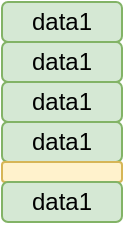 <mxfile version="24.8.0">
  <diagram name="第 1 页" id="k2rvTl2UwPCi6W027m01">
    <mxGraphModel dx="1185" dy="627" grid="1" gridSize="10" guides="1" tooltips="1" connect="1" arrows="1" fold="1" page="1" pageScale="1" pageWidth="827" pageHeight="1169" math="0" shadow="0">
      <root>
        <mxCell id="0" />
        <mxCell id="1" parent="0" />
        <mxCell id="bLBte5qir1ska6E0pi8h-14" value="data1" style="rounded=1;whiteSpace=wrap;html=1;fillColor=#d5e8d4;strokeColor=#82b366;" vertex="1" parent="1">
          <mxGeometry x="320" y="120" width="60" height="20" as="geometry" />
        </mxCell>
        <mxCell id="bLBte5qir1ska6E0pi8h-23" value="data1" style="rounded=1;whiteSpace=wrap;html=1;fillColor=#d5e8d4;strokeColor=#82b366;" vertex="1" parent="1">
          <mxGeometry x="320" y="140" width="60" height="20" as="geometry" />
        </mxCell>
        <mxCell id="bLBte5qir1ska6E0pi8h-24" value="data1" style="rounded=1;whiteSpace=wrap;html=1;fillColor=#d5e8d4;strokeColor=#82b366;" vertex="1" parent="1">
          <mxGeometry x="320" y="160" width="60" height="20" as="geometry" />
        </mxCell>
        <mxCell id="bLBte5qir1ska6E0pi8h-25" value="data1" style="rounded=1;whiteSpace=wrap;html=1;fillColor=#d5e8d4;strokeColor=#82b366;" vertex="1" parent="1">
          <mxGeometry x="320" y="180" width="60" height="20" as="geometry" />
        </mxCell>
        <mxCell id="bLBte5qir1ska6E0pi8h-26" value="" style="rounded=1;whiteSpace=wrap;html=1;fillColor=#fff2cc;strokeColor=#d6b656;" vertex="1" parent="1">
          <mxGeometry x="320" y="200" width="60" height="10" as="geometry" />
        </mxCell>
        <mxCell id="bLBte5qir1ska6E0pi8h-27" value="data1" style="rounded=1;whiteSpace=wrap;html=1;fillColor=#d5e8d4;strokeColor=#82b366;" vertex="1" parent="1">
          <mxGeometry x="320" y="210" width="60" height="20" as="geometry" />
        </mxCell>
      </root>
    </mxGraphModel>
  </diagram>
</mxfile>

